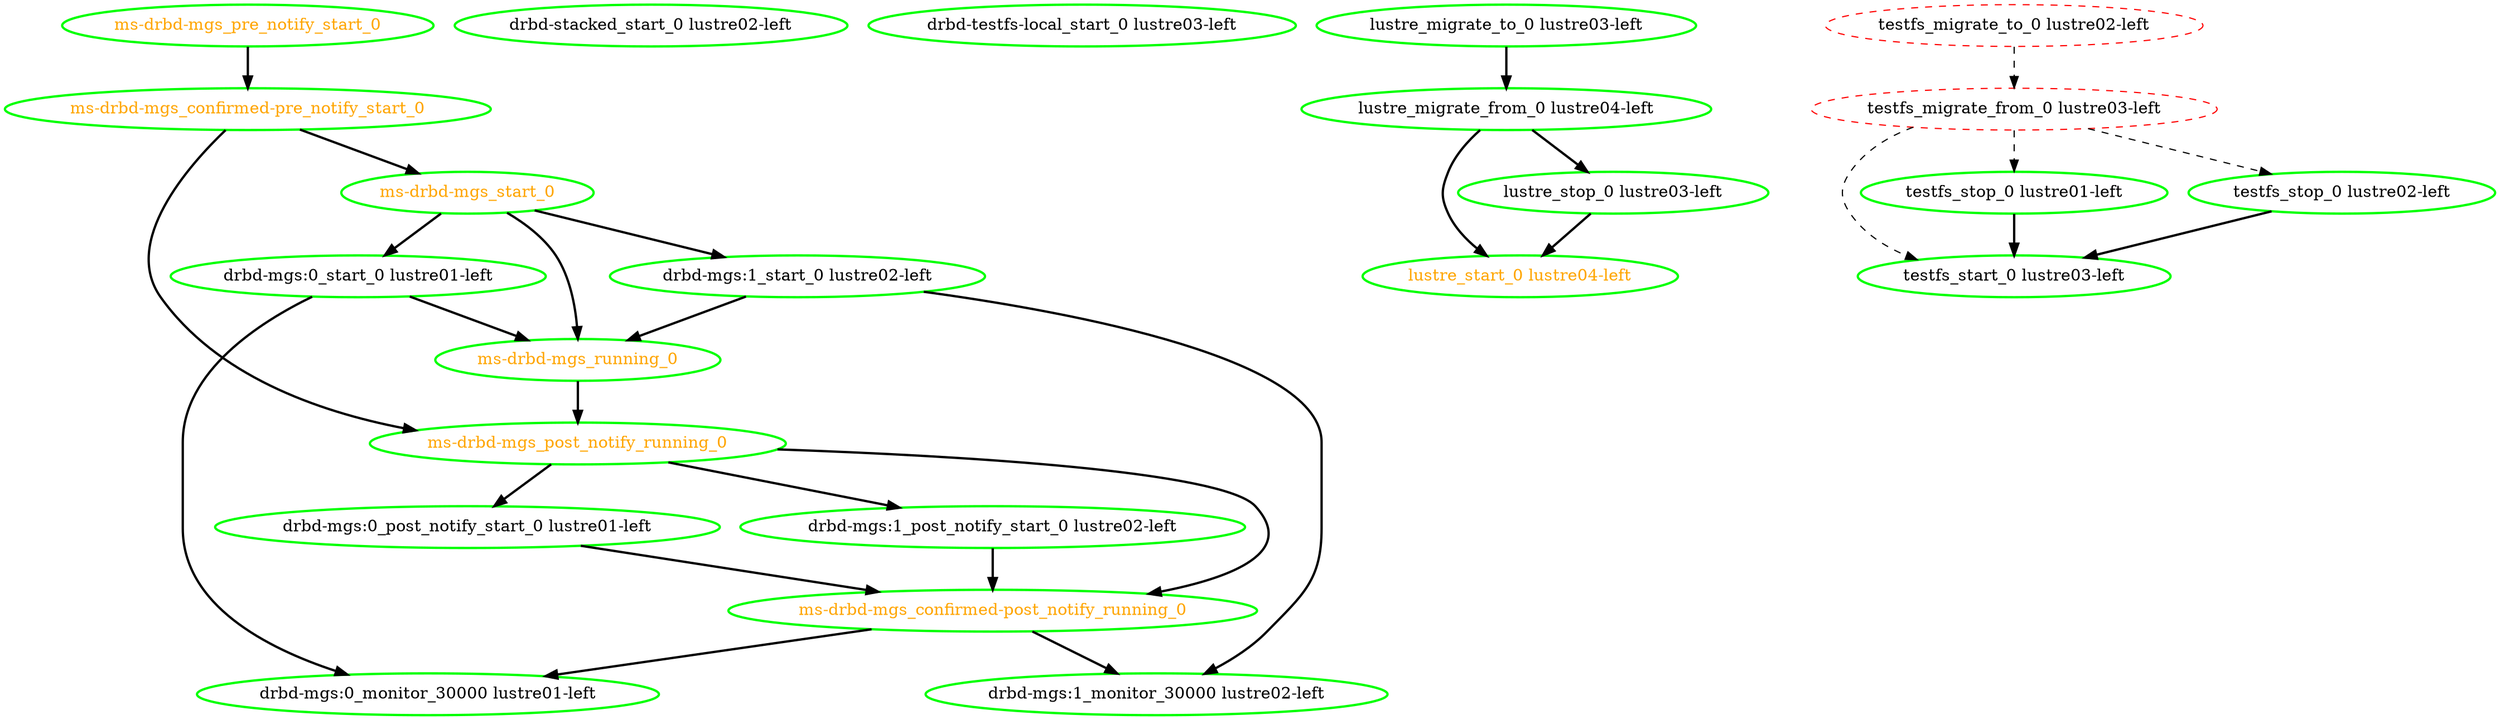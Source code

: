 digraph "g" {
"drbd-mgs:0_monitor_30000 lustre01-left" [ style=bold color="green" fontcolor="black"]
"drbd-mgs:0_post_notify_start_0 lustre01-left" -> "ms-drbd-mgs_confirmed-post_notify_running_0" [ style = bold]
"drbd-mgs:0_post_notify_start_0 lustre01-left" [ style=bold color="green" fontcolor="black"]
"drbd-mgs:0_start_0 lustre01-left" -> "drbd-mgs:0_monitor_30000 lustre01-left" [ style = bold]
"drbd-mgs:0_start_0 lustre01-left" -> "ms-drbd-mgs_running_0" [ style = bold]
"drbd-mgs:0_start_0 lustre01-left" [ style=bold color="green" fontcolor="black"]
"drbd-mgs:1_monitor_30000 lustre02-left" [ style=bold color="green" fontcolor="black"]
"drbd-mgs:1_post_notify_start_0 lustre02-left" -> "ms-drbd-mgs_confirmed-post_notify_running_0" [ style = bold]
"drbd-mgs:1_post_notify_start_0 lustre02-left" [ style=bold color="green" fontcolor="black"]
"drbd-mgs:1_start_0 lustre02-left" -> "drbd-mgs:1_monitor_30000 lustre02-left" [ style = bold]
"drbd-mgs:1_start_0 lustre02-left" -> "ms-drbd-mgs_running_0" [ style = bold]
"drbd-mgs:1_start_0 lustre02-left" [ style=bold color="green" fontcolor="black"]
"drbd-stacked_start_0 lustre02-left" [ style=bold color="green" fontcolor="black"]
"drbd-testfs-local_start_0 lustre03-left" [ style=bold color="green" fontcolor="black"]
"lustre_migrate_from_0 lustre04-left" -> "lustre_start_0 lustre04-left" [ style = bold]
"lustre_migrate_from_0 lustre04-left" -> "lustre_stop_0 lustre03-left" [ style = bold]
"lustre_migrate_from_0 lustre04-left" [ style=bold color="green" fontcolor="black"]
"lustre_migrate_to_0 lustre03-left" -> "lustre_migrate_from_0 lustre04-left" [ style = bold]
"lustre_migrate_to_0 lustre03-left" [ style=bold color="green" fontcolor="black"]
"lustre_start_0 lustre04-left" [ style=bold color="green" fontcolor="orange"]
"lustre_stop_0 lustre03-left" -> "lustre_start_0 lustre04-left" [ style = bold]
"lustre_stop_0 lustre03-left" [ style=bold color="green" fontcolor="black"]
"ms-drbd-mgs_confirmed-post_notify_running_0" -> "drbd-mgs:0_monitor_30000 lustre01-left" [ style = bold]
"ms-drbd-mgs_confirmed-post_notify_running_0" -> "drbd-mgs:1_monitor_30000 lustre02-left" [ style = bold]
"ms-drbd-mgs_confirmed-post_notify_running_0" [ style=bold color="green" fontcolor="orange"]
"ms-drbd-mgs_confirmed-pre_notify_start_0" -> "ms-drbd-mgs_post_notify_running_0" [ style = bold]
"ms-drbd-mgs_confirmed-pre_notify_start_0" -> "ms-drbd-mgs_start_0" [ style = bold]
"ms-drbd-mgs_confirmed-pre_notify_start_0" [ style=bold color="green" fontcolor="orange"]
"ms-drbd-mgs_post_notify_running_0" -> "drbd-mgs:0_post_notify_start_0 lustre01-left" [ style = bold]
"ms-drbd-mgs_post_notify_running_0" -> "drbd-mgs:1_post_notify_start_0 lustre02-left" [ style = bold]
"ms-drbd-mgs_post_notify_running_0" -> "ms-drbd-mgs_confirmed-post_notify_running_0" [ style = bold]
"ms-drbd-mgs_post_notify_running_0" [ style=bold color="green" fontcolor="orange"]
"ms-drbd-mgs_pre_notify_start_0" -> "ms-drbd-mgs_confirmed-pre_notify_start_0" [ style = bold]
"ms-drbd-mgs_pre_notify_start_0" [ style=bold color="green" fontcolor="orange"]
"ms-drbd-mgs_running_0" -> "ms-drbd-mgs_post_notify_running_0" [ style = bold]
"ms-drbd-mgs_running_0" [ style=bold color="green" fontcolor="orange"]
"ms-drbd-mgs_start_0" -> "drbd-mgs:0_start_0 lustre01-left" [ style = bold]
"ms-drbd-mgs_start_0" -> "drbd-mgs:1_start_0 lustre02-left" [ style = bold]
"ms-drbd-mgs_start_0" -> "ms-drbd-mgs_running_0" [ style = bold]
"ms-drbd-mgs_start_0" [ style=bold color="green" fontcolor="orange"]
"testfs_migrate_from_0 lustre03-left" -> "testfs_start_0 lustre03-left" [ style = dashed]
"testfs_migrate_from_0 lustre03-left" -> "testfs_stop_0 lustre01-left" [ style = dashed]
"testfs_migrate_from_0 lustre03-left" -> "testfs_stop_0 lustre02-left" [ style = dashed]
"testfs_migrate_from_0 lustre03-left" [ style=dashed color="red" fontcolor="black"]
"testfs_migrate_to_0 lustre02-left" -> "testfs_migrate_from_0 lustre03-left" [ style = dashed]
"testfs_migrate_to_0 lustre02-left" [ style=dashed color="red" fontcolor="black"]
"testfs_start_0 lustre03-left" [ style=bold color="green" fontcolor="black"]
"testfs_stop_0 lustre01-left" -> "testfs_start_0 lustre03-left" [ style = bold]
"testfs_stop_0 lustre01-left" [ style=bold color="green" fontcolor="black"]
"testfs_stop_0 lustre02-left" -> "testfs_start_0 lustre03-left" [ style = bold]
"testfs_stop_0 lustre02-left" [ style=bold color="green" fontcolor="black"]
}
